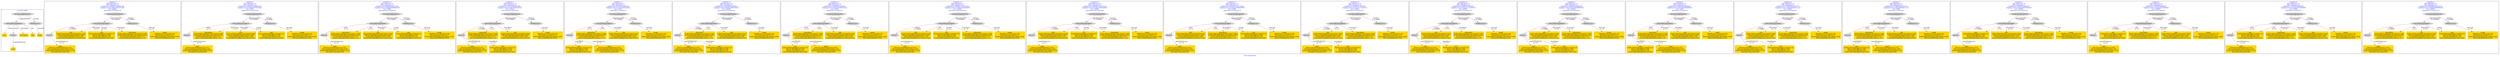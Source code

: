 digraph n0 {
fontcolor="blue"
remincross="true"
label="s16-s-hammer.xml"
subgraph cluster_0 {
label="1-correct model"
n2[style="filled",color="white",fillcolor="lightgray",label="CulturalHeritageObject1"];
n3[shape="plaintext",style="filled",fillcolor="gold",label="year"];
n4[style="filled",color="white",fillcolor="lightgray",label="Person1"];
n5[shape="plaintext",style="filled",fillcolor="gold",label="description"];
n6[shape="plaintext",style="filled",fillcolor="gold",label="title"];
n7[shape="plaintext",style="filled",fillcolor="gold",label="artist"];
n8[style="filled",color="white",fillcolor="lightgray",label="EuropeanaAggregation1"];
n9[style="filled",color="white",fillcolor="lightgray",label="WebResource1"];
n10[shape="plaintext",style="filled",fillcolor="gold",label="image"];
}
subgraph cluster_1 {
label="candidate 0\nlink coherence:1.0\nnode coherence:1.0\nconfidence:0.48188121994887306\nmapping score:0.560627073316291\ncost:7.99983\n-precision:0.75-recall:0.75"
n12[style="filled",color="white",fillcolor="lightgray",label="CulturalHeritageObject1"];
n13[style="filled",color="white",fillcolor="lightgray",label="Person1"];
n14[style="filled",color="white",fillcolor="lightgray",label="EuropeanaAggregation1"];
n15[style="filled",color="white",fillcolor="lightgray",label="WebResource1"];
n16[shape="plaintext",style="filled",fillcolor="gold",label="image\n[WebResource,classLink,0.79]\n[Document,classLink,0.137]\n[CulturalHeritageObject,description,0.054]\n[Person,dateOfDeath,0.019]"];
n17[shape="plaintext",style="filled",fillcolor="gold",label="artist\n[Person,nameOfThePerson,0.472]\n[Person,biographicalInformation,0.26]\n[CulturalHeritageObject,description,0.178]\n[Document,classLink,0.09]"];
n18[shape="plaintext",style="filled",fillcolor="gold",label="title\n[CulturalHeritageObject,description,0.443]\n[Person,biographicalInformation,0.309]\n[CulturalHeritageObject,title,0.188]\n[CulturalHeritageObject,provenance,0.06]"];
n19[shape="plaintext",style="filled",fillcolor="gold",label="year\n[CulturalHeritageObject,created,0.31]\n[Person,dateOfBirth,0.305]\n[Person,dateOfDeath,0.29]\n[CulturalHeritageObject,title,0.095]"];
n20[shape="plaintext",style="filled",fillcolor="gold",label="description\n[CulturalHeritageObject,provenance,0.395]\n[CulturalHeritageObject,description,0.291]\n[CulturalHeritageObject,title,0.177]\n[Person,biographicalInformation,0.137]"];
}
subgraph cluster_2 {
label="candidate 1\nlink coherence:1.0\nnode coherence:1.0\nconfidence:0.48188121994887306\nmapping score:0.560627073316291\ncost:7.9999\n-precision:0.62-recall:0.62"
n22[style="filled",color="white",fillcolor="lightgray",label="CulturalHeritageObject1"];
n23[style="filled",color="white",fillcolor="lightgray",label="Person2"];
n24[style="filled",color="white",fillcolor="lightgray",label="EuropeanaAggregation1"];
n25[style="filled",color="white",fillcolor="lightgray",label="WebResource1"];
n26[shape="plaintext",style="filled",fillcolor="gold",label="image\n[WebResource,classLink,0.79]\n[Document,classLink,0.137]\n[CulturalHeritageObject,description,0.054]\n[Person,dateOfDeath,0.019]"];
n27[shape="plaintext",style="filled",fillcolor="gold",label="description\n[CulturalHeritageObject,provenance,0.395]\n[CulturalHeritageObject,description,0.291]\n[CulturalHeritageObject,title,0.177]\n[Person,biographicalInformation,0.137]"];
n28[shape="plaintext",style="filled",fillcolor="gold",label="title\n[CulturalHeritageObject,description,0.443]\n[Person,biographicalInformation,0.309]\n[CulturalHeritageObject,title,0.188]\n[CulturalHeritageObject,provenance,0.06]"];
n29[shape="plaintext",style="filled",fillcolor="gold",label="year\n[CulturalHeritageObject,created,0.31]\n[Person,dateOfBirth,0.305]\n[Person,dateOfDeath,0.29]\n[CulturalHeritageObject,title,0.095]"];
n30[shape="plaintext",style="filled",fillcolor="gold",label="artist\n[Person,nameOfThePerson,0.472]\n[Person,biographicalInformation,0.26]\n[CulturalHeritageObject,description,0.178]\n[Document,classLink,0.09]"];
}
subgraph cluster_3 {
label="candidate 10\nlink coherence:1.0\nnode coherence:1.0\nconfidence:0.43829867838123243\nmapping score:0.5460995594604108\ncost:7.9999\n-precision:0.62-recall:0.62"
n32[style="filled",color="white",fillcolor="lightgray",label="CulturalHeritageObject1"];
n33[style="filled",color="white",fillcolor="lightgray",label="Person2"];
n34[style="filled",color="white",fillcolor="lightgray",label="EuropeanaAggregation1"];
n35[style="filled",color="white",fillcolor="lightgray",label="WebResource1"];
n36[shape="plaintext",style="filled",fillcolor="gold",label="image\n[WebResource,classLink,0.79]\n[Document,classLink,0.137]\n[CulturalHeritageObject,description,0.054]\n[Person,dateOfDeath,0.019]"];
n37[shape="plaintext",style="filled",fillcolor="gold",label="description\n[CulturalHeritageObject,provenance,0.395]\n[CulturalHeritageObject,description,0.291]\n[CulturalHeritageObject,title,0.177]\n[Person,biographicalInformation,0.137]"];
n38[shape="plaintext",style="filled",fillcolor="gold",label="title\n[CulturalHeritageObject,description,0.443]\n[Person,biographicalInformation,0.309]\n[CulturalHeritageObject,title,0.188]\n[CulturalHeritageObject,provenance,0.06]"];
n39[shape="plaintext",style="filled",fillcolor="gold",label="year\n[CulturalHeritageObject,created,0.31]\n[Person,dateOfBirth,0.305]\n[Person,dateOfDeath,0.29]\n[CulturalHeritageObject,title,0.095]"];
n40[shape="plaintext",style="filled",fillcolor="gold",label="artist\n[Person,nameOfThePerson,0.472]\n[Person,biographicalInformation,0.26]\n[CulturalHeritageObject,description,0.178]\n[Document,classLink,0.09]"];
}
subgraph cluster_4 {
label="candidate 11\nlink coherence:1.0\nnode coherence:1.0\nconfidence:0.4373340783003661\nmapping score:0.545778026100122\ncost:7.99983\n-precision:0.62-recall:0.62"
n42[style="filled",color="white",fillcolor="lightgray",label="CulturalHeritageObject1"];
n43[style="filled",color="white",fillcolor="lightgray",label="Person1"];
n44[style="filled",color="white",fillcolor="lightgray",label="EuropeanaAggregation1"];
n45[style="filled",color="white",fillcolor="lightgray",label="WebResource1"];
n46[shape="plaintext",style="filled",fillcolor="gold",label="image\n[WebResource,classLink,0.79]\n[Document,classLink,0.137]\n[CulturalHeritageObject,description,0.054]\n[Person,dateOfDeath,0.019]"];
n47[shape="plaintext",style="filled",fillcolor="gold",label="description\n[CulturalHeritageObject,provenance,0.395]\n[CulturalHeritageObject,description,0.291]\n[CulturalHeritageObject,title,0.177]\n[Person,biographicalInformation,0.137]"];
n48[shape="plaintext",style="filled",fillcolor="gold",label="artist\n[Person,nameOfThePerson,0.472]\n[Person,biographicalInformation,0.26]\n[CulturalHeritageObject,description,0.178]\n[Document,classLink,0.09]"];
n49[shape="plaintext",style="filled",fillcolor="gold",label="year\n[CulturalHeritageObject,created,0.31]\n[Person,dateOfBirth,0.305]\n[Person,dateOfDeath,0.29]\n[CulturalHeritageObject,title,0.095]"];
n50[shape="plaintext",style="filled",fillcolor="gold",label="title\n[CulturalHeritageObject,description,0.443]\n[Person,biographicalInformation,0.309]\n[CulturalHeritageObject,title,0.188]\n[CulturalHeritageObject,provenance,0.06]"];
}
subgraph cluster_5 {
label="candidate 12\nlink coherence:1.0\nnode coherence:1.0\nconfidence:0.4373340783003661\nmapping score:0.545778026100122\ncost:7.9999\n-precision:0.5-recall:0.5"
n52[style="filled",color="white",fillcolor="lightgray",label="CulturalHeritageObject1"];
n53[style="filled",color="white",fillcolor="lightgray",label="Person2"];
n54[style="filled",color="white",fillcolor="lightgray",label="EuropeanaAggregation1"];
n55[style="filled",color="white",fillcolor="lightgray",label="WebResource1"];
n56[shape="plaintext",style="filled",fillcolor="gold",label="image\n[WebResource,classLink,0.79]\n[Document,classLink,0.137]\n[CulturalHeritageObject,description,0.054]\n[Person,dateOfDeath,0.019]"];
n57[shape="plaintext",style="filled",fillcolor="gold",label="description\n[CulturalHeritageObject,provenance,0.395]\n[CulturalHeritageObject,description,0.291]\n[CulturalHeritageObject,title,0.177]\n[Person,biographicalInformation,0.137]"];
n58[shape="plaintext",style="filled",fillcolor="gold",label="year\n[CulturalHeritageObject,created,0.31]\n[Person,dateOfBirth,0.305]\n[Person,dateOfDeath,0.29]\n[CulturalHeritageObject,title,0.095]"];
n59[shape="plaintext",style="filled",fillcolor="gold",label="title\n[CulturalHeritageObject,description,0.443]\n[Person,biographicalInformation,0.309]\n[CulturalHeritageObject,title,0.188]\n[CulturalHeritageObject,provenance,0.06]"];
n60[shape="plaintext",style="filled",fillcolor="gold",label="artist\n[Person,nameOfThePerson,0.472]\n[Person,biographicalInformation,0.26]\n[CulturalHeritageObject,description,0.178]\n[Document,classLink,0.09]"];
}
subgraph cluster_6 {
label="candidate 13\nlink coherence:1.0\nnode coherence:1.0\nconfidence:0.4342862072256941\nmapping score:0.5447620690752314\ncost:7.99983\n-precision:0.62-recall:0.62"
n62[style="filled",color="white",fillcolor="lightgray",label="CulturalHeritageObject1"];
n63[style="filled",color="white",fillcolor="lightgray",label="Person1"];
n64[style="filled",color="white",fillcolor="lightgray",label="EuropeanaAggregation1"];
n65[style="filled",color="white",fillcolor="lightgray",label="WebResource1"];
n66[shape="plaintext",style="filled",fillcolor="gold",label="image\n[WebResource,classLink,0.79]\n[Document,classLink,0.137]\n[CulturalHeritageObject,description,0.054]\n[Person,dateOfDeath,0.019]"];
n67[shape="plaintext",style="filled",fillcolor="gold",label="description\n[CulturalHeritageObject,provenance,0.395]\n[CulturalHeritageObject,description,0.291]\n[CulturalHeritageObject,title,0.177]\n[Person,biographicalInformation,0.137]"];
n68[shape="plaintext",style="filled",fillcolor="gold",label="artist\n[Person,nameOfThePerson,0.472]\n[Person,biographicalInformation,0.26]\n[CulturalHeritageObject,description,0.178]\n[Document,classLink,0.09]"];
n69[shape="plaintext",style="filled",fillcolor="gold",label="title\n[CulturalHeritageObject,description,0.443]\n[Person,biographicalInformation,0.309]\n[CulturalHeritageObject,title,0.188]\n[CulturalHeritageObject,provenance,0.06]"];
n70[shape="plaintext",style="filled",fillcolor="gold",label="year\n[CulturalHeritageObject,created,0.31]\n[Person,dateOfBirth,0.305]\n[Person,dateOfDeath,0.29]\n[CulturalHeritageObject,title,0.095]"];
}
subgraph cluster_7 {
label="candidate 14\nlink coherence:1.0\nnode coherence:1.0\nconfidence:0.4342862072256941\nmapping score:0.5447620690752314\ncost:7.9999\n-precision:0.5-recall:0.5"
n72[style="filled",color="white",fillcolor="lightgray",label="CulturalHeritageObject1"];
n73[style="filled",color="white",fillcolor="lightgray",label="Person2"];
n74[style="filled",color="white",fillcolor="lightgray",label="EuropeanaAggregation1"];
n75[style="filled",color="white",fillcolor="lightgray",label="WebResource1"];
n76[shape="plaintext",style="filled",fillcolor="gold",label="image\n[WebResource,classLink,0.79]\n[Document,classLink,0.137]\n[CulturalHeritageObject,description,0.054]\n[Person,dateOfDeath,0.019]"];
n77[shape="plaintext",style="filled",fillcolor="gold",label="description\n[CulturalHeritageObject,provenance,0.395]\n[CulturalHeritageObject,description,0.291]\n[CulturalHeritageObject,title,0.177]\n[Person,biographicalInformation,0.137]"];
n78[shape="plaintext",style="filled",fillcolor="gold",label="title\n[CulturalHeritageObject,description,0.443]\n[Person,biographicalInformation,0.309]\n[CulturalHeritageObject,title,0.188]\n[CulturalHeritageObject,provenance,0.06]"];
n79[shape="plaintext",style="filled",fillcolor="gold",label="year\n[CulturalHeritageObject,created,0.31]\n[Person,dateOfBirth,0.305]\n[Person,dateOfDeath,0.29]\n[CulturalHeritageObject,title,0.095]"];
n80[shape="plaintext",style="filled",fillcolor="gold",label="artist\n[Person,nameOfThePerson,0.472]\n[Person,biographicalInformation,0.26]\n[CulturalHeritageObject,description,0.178]\n[Document,classLink,0.09]"];
}
subgraph cluster_8 {
label="candidate 15\nlink coherence:1.0\nnode coherence:1.0\nconfidence:0.43092811393142333\nmapping score:0.5436427046438078\ncost:7.99983\n-precision:0.88-recall:0.88"
n82[style="filled",color="white",fillcolor="lightgray",label="CulturalHeritageObject1"];
n83[style="filled",color="white",fillcolor="lightgray",label="Person1"];
n84[style="filled",color="white",fillcolor="lightgray",label="EuropeanaAggregation1"];
n85[style="filled",color="white",fillcolor="lightgray",label="WebResource1"];
n86[shape="plaintext",style="filled",fillcolor="gold",label="image\n[WebResource,classLink,0.79]\n[Document,classLink,0.137]\n[CulturalHeritageObject,description,0.054]\n[Person,dateOfDeath,0.019]"];
n87[shape="plaintext",style="filled",fillcolor="gold",label="title\n[CulturalHeritageObject,description,0.443]\n[Person,biographicalInformation,0.309]\n[CulturalHeritageObject,title,0.188]\n[CulturalHeritageObject,provenance,0.06]"];
n88[shape="plaintext",style="filled",fillcolor="gold",label="artist\n[Person,nameOfThePerson,0.472]\n[Person,biographicalInformation,0.26]\n[CulturalHeritageObject,description,0.178]\n[Document,classLink,0.09]"];
n89[shape="plaintext",style="filled",fillcolor="gold",label="year\n[CulturalHeritageObject,created,0.31]\n[Person,dateOfBirth,0.305]\n[Person,dateOfDeath,0.29]\n[CulturalHeritageObject,title,0.095]"];
n90[shape="plaintext",style="filled",fillcolor="gold",label="description\n[CulturalHeritageObject,provenance,0.395]\n[CulturalHeritageObject,description,0.291]\n[CulturalHeritageObject,title,0.177]\n[Person,biographicalInformation,0.137]"];
}
subgraph cluster_9 {
label="candidate 16\nlink coherence:1.0\nnode coherence:1.0\nconfidence:0.43092811393142333\nmapping score:0.5436427046438078\ncost:7.99987\n-precision:0.88-recall:0.88"
n92[style="filled",color="white",fillcolor="lightgray",label="CulturalHeritageObject1"];
n93[style="filled",color="white",fillcolor="lightgray",label="Person1"];
n94[style="filled",color="white",fillcolor="lightgray",label="EuropeanaAggregation1"];
n95[style="filled",color="white",fillcolor="lightgray",label="WebResource2"];
n96[shape="plaintext",style="filled",fillcolor="gold",label="image\n[WebResource,classLink,0.79]\n[Document,classLink,0.137]\n[CulturalHeritageObject,description,0.054]\n[Person,dateOfDeath,0.019]"];
n97[shape="plaintext",style="filled",fillcolor="gold",label="title\n[CulturalHeritageObject,description,0.443]\n[Person,biographicalInformation,0.309]\n[CulturalHeritageObject,title,0.188]\n[CulturalHeritageObject,provenance,0.06]"];
n98[shape="plaintext",style="filled",fillcolor="gold",label="artist\n[Person,nameOfThePerson,0.472]\n[Person,biographicalInformation,0.26]\n[CulturalHeritageObject,description,0.178]\n[Document,classLink,0.09]"];
n99[shape="plaintext",style="filled",fillcolor="gold",label="year\n[CulturalHeritageObject,created,0.31]\n[Person,dateOfBirth,0.305]\n[Person,dateOfDeath,0.29]\n[CulturalHeritageObject,title,0.095]"];
n100[shape="plaintext",style="filled",fillcolor="gold",label="description\n[CulturalHeritageObject,provenance,0.395]\n[CulturalHeritageObject,description,0.291]\n[CulturalHeritageObject,title,0.177]\n[Person,biographicalInformation,0.137]"];
}
subgraph cluster_10 {
label="candidate 17\nlink coherence:1.0\nnode coherence:1.0\nconfidence:0.43092811393142333\nmapping score:0.5436427046438078\ncost:7.9999\n-precision:0.75-recall:0.75"
n102[style="filled",color="white",fillcolor="lightgray",label="CulturalHeritageObject1"];
n103[style="filled",color="white",fillcolor="lightgray",label="Person2"];
n104[style="filled",color="white",fillcolor="lightgray",label="EuropeanaAggregation1"];
n105[style="filled",color="white",fillcolor="lightgray",label="WebResource1"];
n106[shape="plaintext",style="filled",fillcolor="gold",label="image\n[WebResource,classLink,0.79]\n[Document,classLink,0.137]\n[CulturalHeritageObject,description,0.054]\n[Person,dateOfDeath,0.019]"];
n107[shape="plaintext",style="filled",fillcolor="gold",label="title\n[CulturalHeritageObject,description,0.443]\n[Person,biographicalInformation,0.309]\n[CulturalHeritageObject,title,0.188]\n[CulturalHeritageObject,provenance,0.06]"];
n108[shape="plaintext",style="filled",fillcolor="gold",label="description\n[CulturalHeritageObject,provenance,0.395]\n[CulturalHeritageObject,description,0.291]\n[CulturalHeritageObject,title,0.177]\n[Person,biographicalInformation,0.137]"];
n109[shape="plaintext",style="filled",fillcolor="gold",label="year\n[CulturalHeritageObject,created,0.31]\n[Person,dateOfBirth,0.305]\n[Person,dateOfDeath,0.29]\n[CulturalHeritageObject,title,0.095]"];
n110[shape="plaintext",style="filled",fillcolor="gold",label="artist\n[Person,nameOfThePerson,0.472]\n[Person,biographicalInformation,0.26]\n[CulturalHeritageObject,description,0.178]\n[Document,classLink,0.09]"];
}
subgraph cluster_11 {
label="candidate 18\nlink coherence:1.0\nnode coherence:1.0\nconfidence:0.429963513850557\nmapping score:0.543321171283519\ncost:7.99983\n-precision:0.75-recall:0.75"
n112[style="filled",color="white",fillcolor="lightgray",label="CulturalHeritageObject1"];
n113[style="filled",color="white",fillcolor="lightgray",label="Person1"];
n114[style="filled",color="white",fillcolor="lightgray",label="EuropeanaAggregation1"];
n115[style="filled",color="white",fillcolor="lightgray",label="WebResource1"];
n116[shape="plaintext",style="filled",fillcolor="gold",label="image\n[WebResource,classLink,0.79]\n[Document,classLink,0.137]\n[CulturalHeritageObject,description,0.054]\n[Person,dateOfDeath,0.019]"];
n117[shape="plaintext",style="filled",fillcolor="gold",label="title\n[CulturalHeritageObject,description,0.443]\n[Person,biographicalInformation,0.309]\n[CulturalHeritageObject,title,0.188]\n[CulturalHeritageObject,provenance,0.06]"];
n118[shape="plaintext",style="filled",fillcolor="gold",label="artist\n[Person,nameOfThePerson,0.472]\n[Person,biographicalInformation,0.26]\n[CulturalHeritageObject,description,0.178]\n[Document,classLink,0.09]"];
n119[shape="plaintext",style="filled",fillcolor="gold",label="year\n[CulturalHeritageObject,created,0.31]\n[Person,dateOfBirth,0.305]\n[Person,dateOfDeath,0.29]\n[CulturalHeritageObject,title,0.095]"];
n120[shape="plaintext",style="filled",fillcolor="gold",label="description\n[CulturalHeritageObject,provenance,0.395]\n[CulturalHeritageObject,description,0.291]\n[CulturalHeritageObject,title,0.177]\n[Person,biographicalInformation,0.137]"];
}
subgraph cluster_12 {
label="candidate 19\nlink coherence:1.0\nnode coherence:1.0\nconfidence:0.429963513850557\nmapping score:0.543321171283519\ncost:7.99987\n-precision:0.75-recall:0.75"
n122[style="filled",color="white",fillcolor="lightgray",label="CulturalHeritageObject1"];
n123[style="filled",color="white",fillcolor="lightgray",label="Person1"];
n124[style="filled",color="white",fillcolor="lightgray",label="EuropeanaAggregation1"];
n125[style="filled",color="white",fillcolor="lightgray",label="WebResource2"];
n126[shape="plaintext",style="filled",fillcolor="gold",label="image\n[WebResource,classLink,0.79]\n[Document,classLink,0.137]\n[CulturalHeritageObject,description,0.054]\n[Person,dateOfDeath,0.019]"];
n127[shape="plaintext",style="filled",fillcolor="gold",label="title\n[CulturalHeritageObject,description,0.443]\n[Person,biographicalInformation,0.309]\n[CulturalHeritageObject,title,0.188]\n[CulturalHeritageObject,provenance,0.06]"];
n128[shape="plaintext",style="filled",fillcolor="gold",label="artist\n[Person,nameOfThePerson,0.472]\n[Person,biographicalInformation,0.26]\n[CulturalHeritageObject,description,0.178]\n[Document,classLink,0.09]"];
n129[shape="plaintext",style="filled",fillcolor="gold",label="year\n[CulturalHeritageObject,created,0.31]\n[Person,dateOfBirth,0.305]\n[Person,dateOfDeath,0.29]\n[CulturalHeritageObject,title,0.095]"];
n130[shape="plaintext",style="filled",fillcolor="gold",label="description\n[CulturalHeritageObject,provenance,0.395]\n[CulturalHeritageObject,description,0.291]\n[CulturalHeritageObject,title,0.177]\n[Person,biographicalInformation,0.137]"];
}
subgraph cluster_13 {
label="candidate 2\nlink coherence:1.0\nnode coherence:1.0\nconfidence:0.4809166198680067\nmapping score:0.5603055399560023\ncost:7.99983\n-precision:0.62-recall:0.62"
n132[style="filled",color="white",fillcolor="lightgray",label="CulturalHeritageObject1"];
n133[style="filled",color="white",fillcolor="lightgray",label="Person1"];
n134[style="filled",color="white",fillcolor="lightgray",label="EuropeanaAggregation1"];
n135[style="filled",color="white",fillcolor="lightgray",label="WebResource1"];
n136[shape="plaintext",style="filled",fillcolor="gold",label="image\n[WebResource,classLink,0.79]\n[Document,classLink,0.137]\n[CulturalHeritageObject,description,0.054]\n[Person,dateOfDeath,0.019]"];
n137[shape="plaintext",style="filled",fillcolor="gold",label="artist\n[Person,nameOfThePerson,0.472]\n[Person,biographicalInformation,0.26]\n[CulturalHeritageObject,description,0.178]\n[Document,classLink,0.09]"];
n138[shape="plaintext",style="filled",fillcolor="gold",label="year\n[CulturalHeritageObject,created,0.31]\n[Person,dateOfBirth,0.305]\n[Person,dateOfDeath,0.29]\n[CulturalHeritageObject,title,0.095]"];
n139[shape="plaintext",style="filled",fillcolor="gold",label="title\n[CulturalHeritageObject,description,0.443]\n[Person,biographicalInformation,0.309]\n[CulturalHeritageObject,title,0.188]\n[CulturalHeritageObject,provenance,0.06]"];
n140[shape="plaintext",style="filled",fillcolor="gold",label="description\n[CulturalHeritageObject,provenance,0.395]\n[CulturalHeritageObject,description,0.291]\n[CulturalHeritageObject,title,0.177]\n[Person,biographicalInformation,0.137]"];
}
subgraph cluster_14 {
label="candidate 3\nlink coherence:1.0\nnode coherence:1.0\nconfidence:0.4809166198680067\nmapping score:0.5603055399560023\ncost:7.9999\n-precision:0.5-recall:0.5"
n142[style="filled",color="white",fillcolor="lightgray",label="CulturalHeritageObject1"];
n143[style="filled",color="white",fillcolor="lightgray",label="Person2"];
n144[style="filled",color="white",fillcolor="lightgray",label="EuropeanaAggregation1"];
n145[style="filled",color="white",fillcolor="lightgray",label="WebResource1"];
n146[shape="plaintext",style="filled",fillcolor="gold",label="image\n[WebResource,classLink,0.79]\n[Document,classLink,0.137]\n[CulturalHeritageObject,description,0.054]\n[Person,dateOfDeath,0.019]"];
n147[shape="plaintext",style="filled",fillcolor="gold",label="description\n[CulturalHeritageObject,provenance,0.395]\n[CulturalHeritageObject,description,0.291]\n[CulturalHeritageObject,title,0.177]\n[Person,biographicalInformation,0.137]"];
n148[shape="plaintext",style="filled",fillcolor="gold",label="year\n[CulturalHeritageObject,created,0.31]\n[Person,dateOfBirth,0.305]\n[Person,dateOfDeath,0.29]\n[CulturalHeritageObject,title,0.095]"];
n149[shape="plaintext",style="filled",fillcolor="gold",label="title\n[CulturalHeritageObject,description,0.443]\n[Person,biographicalInformation,0.309]\n[CulturalHeritageObject,title,0.188]\n[CulturalHeritageObject,provenance,0.06]"];
n150[shape="plaintext",style="filled",fillcolor="gold",label="artist\n[Person,nameOfThePerson,0.472]\n[Person,biographicalInformation,0.26]\n[CulturalHeritageObject,description,0.178]\n[Document,classLink,0.09]"];
}
subgraph cluster_15 {
label="candidate 4\nlink coherence:1.0\nnode coherence:1.0\nconfidence:0.47786874879333474\nmapping score:0.5592895829311116\ncost:7.99983\n-precision:0.62-recall:0.62"
n152[style="filled",color="white",fillcolor="lightgray",label="CulturalHeritageObject1"];
n153[style="filled",color="white",fillcolor="lightgray",label="Person1"];
n154[style="filled",color="white",fillcolor="lightgray",label="EuropeanaAggregation1"];
n155[style="filled",color="white",fillcolor="lightgray",label="WebResource1"];
n156[shape="plaintext",style="filled",fillcolor="gold",label="image\n[WebResource,classLink,0.79]\n[Document,classLink,0.137]\n[CulturalHeritageObject,description,0.054]\n[Person,dateOfDeath,0.019]"];
n157[shape="plaintext",style="filled",fillcolor="gold",label="artist\n[Person,nameOfThePerson,0.472]\n[Person,biographicalInformation,0.26]\n[CulturalHeritageObject,description,0.178]\n[Document,classLink,0.09]"];
n158[shape="plaintext",style="filled",fillcolor="gold",label="title\n[CulturalHeritageObject,description,0.443]\n[Person,biographicalInformation,0.309]\n[CulturalHeritageObject,title,0.188]\n[CulturalHeritageObject,provenance,0.06]"];
n159[shape="plaintext",style="filled",fillcolor="gold",label="description\n[CulturalHeritageObject,provenance,0.395]\n[CulturalHeritageObject,description,0.291]\n[CulturalHeritageObject,title,0.177]\n[Person,biographicalInformation,0.137]"];
n160[shape="plaintext",style="filled",fillcolor="gold",label="year\n[CulturalHeritageObject,created,0.31]\n[Person,dateOfBirth,0.305]\n[Person,dateOfDeath,0.29]\n[CulturalHeritageObject,title,0.095]"];
}
subgraph cluster_16 {
label="candidate 5\nlink coherence:1.0\nnode coherence:1.0\nconfidence:0.47786874879333474\nmapping score:0.5592895829311116\ncost:7.9999\n-precision:0.5-recall:0.5"
n162[style="filled",color="white",fillcolor="lightgray",label="CulturalHeritageObject1"];
n163[style="filled",color="white",fillcolor="lightgray",label="Person2"];
n164[style="filled",color="white",fillcolor="lightgray",label="EuropeanaAggregation1"];
n165[style="filled",color="white",fillcolor="lightgray",label="WebResource1"];
n166[shape="plaintext",style="filled",fillcolor="gold",label="image\n[WebResource,classLink,0.79]\n[Document,classLink,0.137]\n[CulturalHeritageObject,description,0.054]\n[Person,dateOfDeath,0.019]"];
n167[shape="plaintext",style="filled",fillcolor="gold",label="description\n[CulturalHeritageObject,provenance,0.395]\n[CulturalHeritageObject,description,0.291]\n[CulturalHeritageObject,title,0.177]\n[Person,biographicalInformation,0.137]"];
n168[shape="plaintext",style="filled",fillcolor="gold",label="title\n[CulturalHeritageObject,description,0.443]\n[Person,biographicalInformation,0.309]\n[CulturalHeritageObject,title,0.188]\n[CulturalHeritageObject,provenance,0.06]"];
n169[shape="plaintext",style="filled",fillcolor="gold",label="year\n[CulturalHeritageObject,created,0.31]\n[Person,dateOfBirth,0.305]\n[Person,dateOfDeath,0.29]\n[CulturalHeritageObject,title,0.095]"];
n170[shape="plaintext",style="filled",fillcolor="gold",label="artist\n[Person,nameOfThePerson,0.472]\n[Person,biographicalInformation,0.26]\n[CulturalHeritageObject,description,0.178]\n[Document,classLink,0.09]"];
}
subgraph cluster_17 {
label="candidate 6\nlink coherence:1.0\nnode coherence:1.0\nconfidence:0.438788782664057\nmapping score:0.5462629275546856\ncost:7.99983\n-precision:0.62-recall:0.62"
n172[style="filled",color="white",fillcolor="lightgray",label="CulturalHeritageObject1"];
n173[style="filled",color="white",fillcolor="lightgray",label="Person1"];
n174[style="filled",color="white",fillcolor="lightgray",label="EuropeanaAggregation1"];
n175[style="filled",color="white",fillcolor="lightgray",label="WebResource1"];
n176[shape="plaintext",style="filled",fillcolor="gold",label="image\n[WebResource,classLink,0.79]\n[Document,classLink,0.137]\n[CulturalHeritageObject,description,0.054]\n[Person,dateOfDeath,0.019]"];
n177[shape="plaintext",style="filled",fillcolor="gold",label="year\n[CulturalHeritageObject,created,0.31]\n[Person,dateOfBirth,0.305]\n[Person,dateOfDeath,0.29]\n[CulturalHeritageObject,title,0.095]"];
n178[shape="plaintext",style="filled",fillcolor="gold",label="artist\n[Person,nameOfThePerson,0.472]\n[Person,biographicalInformation,0.26]\n[CulturalHeritageObject,description,0.178]\n[Document,classLink,0.09]"];
n179[shape="plaintext",style="filled",fillcolor="gold",label="title\n[CulturalHeritageObject,description,0.443]\n[Person,biographicalInformation,0.309]\n[CulturalHeritageObject,title,0.188]\n[CulturalHeritageObject,provenance,0.06]"];
n180[shape="plaintext",style="filled",fillcolor="gold",label="description\n[CulturalHeritageObject,provenance,0.395]\n[CulturalHeritageObject,description,0.291]\n[CulturalHeritageObject,title,0.177]\n[Person,biographicalInformation,0.137]"];
}
subgraph cluster_18 {
label="candidate 7\nlink coherence:1.0\nnode coherence:1.0\nconfidence:0.438788782664057\nmapping score:0.5462629275546856\ncost:7.99987\n-precision:0.62-recall:0.62"
n182[style="filled",color="white",fillcolor="lightgray",label="CulturalHeritageObject1"];
n183[style="filled",color="white",fillcolor="lightgray",label="Person1"];
n184[style="filled",color="white",fillcolor="lightgray",label="EuropeanaAggregation1"];
n185[style="filled",color="white",fillcolor="lightgray",label="WebResource2"];
n186[shape="plaintext",style="filled",fillcolor="gold",label="image\n[WebResource,classLink,0.79]\n[Document,classLink,0.137]\n[CulturalHeritageObject,description,0.054]\n[Person,dateOfDeath,0.019]"];
n187[shape="plaintext",style="filled",fillcolor="gold",label="year\n[CulturalHeritageObject,created,0.31]\n[Person,dateOfBirth,0.305]\n[Person,dateOfDeath,0.29]\n[CulturalHeritageObject,title,0.095]"];
n188[shape="plaintext",style="filled",fillcolor="gold",label="description\n[CulturalHeritageObject,provenance,0.395]\n[CulturalHeritageObject,description,0.291]\n[CulturalHeritageObject,title,0.177]\n[Person,biographicalInformation,0.137]"];
n189[shape="plaintext",style="filled",fillcolor="gold",label="artist\n[Person,nameOfThePerson,0.472]\n[Person,biographicalInformation,0.26]\n[CulturalHeritageObject,description,0.178]\n[Document,classLink,0.09]"];
n190[shape="plaintext",style="filled",fillcolor="gold",label="title\n[CulturalHeritageObject,description,0.443]\n[Person,biographicalInformation,0.309]\n[CulturalHeritageObject,title,0.188]\n[CulturalHeritageObject,provenance,0.06]"];
}
subgraph cluster_19 {
label="candidate 8\nlink coherence:1.0\nnode coherence:1.0\nconfidence:0.438788782664057\nmapping score:0.5462629275546856\ncost:7.9999\n-precision:0.5-recall:0.5"
n192[style="filled",color="white",fillcolor="lightgray",label="CulturalHeritageObject1"];
n193[style="filled",color="white",fillcolor="lightgray",label="Person2"];
n194[style="filled",color="white",fillcolor="lightgray",label="EuropeanaAggregation1"];
n195[style="filled",color="white",fillcolor="lightgray",label="WebResource1"];
n196[shape="plaintext",style="filled",fillcolor="gold",label="image\n[WebResource,classLink,0.79]\n[Document,classLink,0.137]\n[CulturalHeritageObject,description,0.054]\n[Person,dateOfDeath,0.019]"];
n197[shape="plaintext",style="filled",fillcolor="gold",label="year\n[CulturalHeritageObject,created,0.31]\n[Person,dateOfBirth,0.305]\n[Person,dateOfDeath,0.29]\n[CulturalHeritageObject,title,0.095]"];
n198[shape="plaintext",style="filled",fillcolor="gold",label="description\n[CulturalHeritageObject,provenance,0.395]\n[CulturalHeritageObject,description,0.291]\n[CulturalHeritageObject,title,0.177]\n[Person,biographicalInformation,0.137]"];
n199[shape="plaintext",style="filled",fillcolor="gold",label="title\n[CulturalHeritageObject,description,0.443]\n[Person,biographicalInformation,0.309]\n[CulturalHeritageObject,title,0.188]\n[CulturalHeritageObject,provenance,0.06]"];
n200[shape="plaintext",style="filled",fillcolor="gold",label="artist\n[Person,nameOfThePerson,0.472]\n[Person,biographicalInformation,0.26]\n[CulturalHeritageObject,description,0.178]\n[Document,classLink,0.09]"];
}
subgraph cluster_20 {
label="candidate 9\nlink coherence:1.0\nnode coherence:1.0\nconfidence:0.43829867838123243\nmapping score:0.5460995594604108\ncost:7.99983\n-precision:0.75-recall:0.75"
n202[style="filled",color="white",fillcolor="lightgray",label="CulturalHeritageObject1"];
n203[style="filled",color="white",fillcolor="lightgray",label="Person1"];
n204[style="filled",color="white",fillcolor="lightgray",label="EuropeanaAggregation1"];
n205[style="filled",color="white",fillcolor="lightgray",label="WebResource1"];
n206[shape="plaintext",style="filled",fillcolor="gold",label="image\n[WebResource,classLink,0.79]\n[Document,classLink,0.137]\n[CulturalHeritageObject,description,0.054]\n[Person,dateOfDeath,0.019]"];
n207[shape="plaintext",style="filled",fillcolor="gold",label="description\n[CulturalHeritageObject,provenance,0.395]\n[CulturalHeritageObject,description,0.291]\n[CulturalHeritageObject,title,0.177]\n[Person,biographicalInformation,0.137]"];
n208[shape="plaintext",style="filled",fillcolor="gold",label="artist\n[Person,nameOfThePerson,0.472]\n[Person,biographicalInformation,0.26]\n[CulturalHeritageObject,description,0.178]\n[Document,classLink,0.09]"];
n209[shape="plaintext",style="filled",fillcolor="gold",label="title\n[CulturalHeritageObject,description,0.443]\n[Person,biographicalInformation,0.309]\n[CulturalHeritageObject,title,0.188]\n[CulturalHeritageObject,provenance,0.06]"];
n210[shape="plaintext",style="filled",fillcolor="gold",label="year\n[CulturalHeritageObject,created,0.31]\n[Person,dateOfBirth,0.305]\n[Person,dateOfDeath,0.29]\n[CulturalHeritageObject,title,0.095]"];
}
n2 -> n3[color="brown",fontcolor="black",label="created"]
n2 -> n4[color="brown",fontcolor="black",label="creator"]
n2 -> n5[color="brown",fontcolor="black",label="description"]
n2 -> n6[color="brown",fontcolor="black",label="title"]
n4 -> n7[color="brown",fontcolor="black",label="nameOfThePerson"]
n8 -> n2[color="brown",fontcolor="black",label="aggregatedCHO"]
n8 -> n9[color="brown",fontcolor="black",label="hasView"]
n9 -> n10[color="brown",fontcolor="black",label="classLink"]
n12 -> n13[color="brown",fontcolor="black",label="creator\nw=0.99993"]
n14 -> n12[color="brown",fontcolor="black",label="aggregatedCHO\nw=0.99995"]
n14 -> n15[color="brown",fontcolor="black",label="hasView\nw=0.99995"]
n15 -> n16[color="brown",fontcolor="black",label="classLink\nw=1.0"]
n13 -> n17[color="brown",fontcolor="black",label="nameOfThePerson\nw=1.0"]
n12 -> n18[color="brown",fontcolor="black",label="description\nw=1.0"]
n12 -> n19[color="brown",fontcolor="black",label="created\nw=1.0"]
n12 -> n20[color="brown",fontcolor="black",label="provenance\nw=1.0"]
n22 -> n23[color="brown",fontcolor="black",label="sitter\nw=1.0"]
n24 -> n22[color="brown",fontcolor="black",label="aggregatedCHO\nw=0.99995"]
n24 -> n25[color="brown",fontcolor="black",label="hasView\nw=0.99995"]
n25 -> n26[color="brown",fontcolor="black",label="classLink\nw=1.0"]
n22 -> n27[color="brown",fontcolor="black",label="provenance\nw=1.0"]
n22 -> n28[color="brown",fontcolor="black",label="description\nw=1.0"]
n22 -> n29[color="brown",fontcolor="black",label="created\nw=1.0"]
n23 -> n30[color="brown",fontcolor="black",label="nameOfThePerson\nw=1.0"]
n32 -> n33[color="brown",fontcolor="black",label="sitter\nw=1.0"]
n34 -> n32[color="brown",fontcolor="black",label="aggregatedCHO\nw=0.99995"]
n34 -> n35[color="brown",fontcolor="black",label="hasView\nw=0.99995"]
n35 -> n36[color="brown",fontcolor="black",label="classLink\nw=1.0"]
n32 -> n37[color="brown",fontcolor="black",label="title\nw=1.0"]
n32 -> n38[color="brown",fontcolor="black",label="description\nw=1.0"]
n32 -> n39[color="brown",fontcolor="black",label="created\nw=1.0"]
n33 -> n40[color="brown",fontcolor="black",label="nameOfThePerson\nw=1.0"]
n42 -> n43[color="brown",fontcolor="black",label="creator\nw=0.99993"]
n44 -> n42[color="brown",fontcolor="black",label="aggregatedCHO\nw=0.99995"]
n44 -> n45[color="brown",fontcolor="black",label="hasView\nw=0.99995"]
n45 -> n46[color="brown",fontcolor="black",label="classLink\nw=1.0"]
n42 -> n47[color="brown",fontcolor="black",label="title\nw=1.0"]
n43 -> n48[color="brown",fontcolor="black",label="nameOfThePerson\nw=1.0"]
n43 -> n49[color="brown",fontcolor="black",label="dateOfBirth\nw=1.0"]
n42 -> n50[color="brown",fontcolor="black",label="description\nw=1.0"]
n52 -> n53[color="brown",fontcolor="black",label="sitter\nw=1.0"]
n54 -> n52[color="brown",fontcolor="black",label="aggregatedCHO\nw=0.99995"]
n54 -> n55[color="brown",fontcolor="black",label="hasView\nw=0.99995"]
n55 -> n56[color="brown",fontcolor="black",label="classLink\nw=1.0"]
n52 -> n57[color="brown",fontcolor="black",label="title\nw=1.0"]
n53 -> n58[color="brown",fontcolor="black",label="dateOfBirth\nw=1.0"]
n52 -> n59[color="brown",fontcolor="black",label="description\nw=1.0"]
n53 -> n60[color="brown",fontcolor="black",label="nameOfThePerson\nw=1.0"]
n62 -> n63[color="brown",fontcolor="black",label="creator\nw=0.99993"]
n64 -> n62[color="brown",fontcolor="black",label="aggregatedCHO\nw=0.99995"]
n64 -> n65[color="brown",fontcolor="black",label="hasView\nw=0.99995"]
n65 -> n66[color="brown",fontcolor="black",label="classLink\nw=1.0"]
n62 -> n67[color="brown",fontcolor="black",label="title\nw=1.0"]
n63 -> n68[color="brown",fontcolor="black",label="nameOfThePerson\nw=1.0"]
n62 -> n69[color="brown",fontcolor="black",label="description\nw=1.0"]
n63 -> n70[color="brown",fontcolor="black",label="dateOfDeath\nw=1.0"]
n72 -> n73[color="brown",fontcolor="black",label="sitter\nw=1.0"]
n74 -> n72[color="brown",fontcolor="black",label="aggregatedCHO\nw=0.99995"]
n74 -> n75[color="brown",fontcolor="black",label="hasView\nw=0.99995"]
n75 -> n76[color="brown",fontcolor="black",label="classLink\nw=1.0"]
n72 -> n77[color="brown",fontcolor="black",label="title\nw=1.0"]
n72 -> n78[color="brown",fontcolor="black",label="description\nw=1.0"]
n73 -> n79[color="brown",fontcolor="black",label="dateOfDeath\nw=1.0"]
n73 -> n80[color="brown",fontcolor="black",label="nameOfThePerson\nw=1.0"]
n82 -> n83[color="brown",fontcolor="black",label="creator\nw=0.99993"]
n84 -> n82[color="brown",fontcolor="black",label="aggregatedCHO\nw=0.99995"]
n84 -> n85[color="brown",fontcolor="black",label="hasView\nw=0.99995"]
n85 -> n86[color="brown",fontcolor="black",label="classLink\nw=1.0"]
n82 -> n87[color="brown",fontcolor="black",label="title\nw=1.0"]
n83 -> n88[color="brown",fontcolor="black",label="nameOfThePerson\nw=1.0"]
n82 -> n89[color="brown",fontcolor="black",label="created\nw=1.0"]
n82 -> n90[color="brown",fontcolor="black",label="provenance\nw=1.0"]
n92 -> n93[color="brown",fontcolor="black",label="creator\nw=0.99993"]
n94 -> n92[color="brown",fontcolor="black",label="aggregatedCHO\nw=0.99995"]
n94 -> n95[color="brown",fontcolor="black",label="hasView\nw=0.99999"]
n95 -> n96[color="brown",fontcolor="black",label="classLink\nw=1.0"]
n92 -> n97[color="brown",fontcolor="black",label="title\nw=1.0"]
n93 -> n98[color="brown",fontcolor="black",label="nameOfThePerson\nw=1.0"]
n92 -> n99[color="brown",fontcolor="black",label="created\nw=1.0"]
n92 -> n100[color="brown",fontcolor="black",label="provenance\nw=1.0"]
n102 -> n103[color="brown",fontcolor="black",label="sitter\nw=1.0"]
n104 -> n102[color="brown",fontcolor="black",label="aggregatedCHO\nw=0.99995"]
n104 -> n105[color="brown",fontcolor="black",label="hasView\nw=0.99995"]
n105 -> n106[color="brown",fontcolor="black",label="classLink\nw=1.0"]
n102 -> n107[color="brown",fontcolor="black",label="title\nw=1.0"]
n102 -> n108[color="brown",fontcolor="black",label="provenance\nw=1.0"]
n102 -> n109[color="brown",fontcolor="black",label="created\nw=1.0"]
n103 -> n110[color="brown",fontcolor="black",label="nameOfThePerson\nw=1.0"]
n112 -> n113[color="brown",fontcolor="black",label="creator\nw=0.99993"]
n114 -> n112[color="brown",fontcolor="black",label="aggregatedCHO\nw=0.99995"]
n114 -> n115[color="brown",fontcolor="black",label="hasView\nw=0.99995"]
n115 -> n116[color="brown",fontcolor="black",label="classLink\nw=1.0"]
n112 -> n117[color="brown",fontcolor="black",label="title\nw=1.0"]
n113 -> n118[color="brown",fontcolor="black",label="nameOfThePerson\nw=1.0"]
n113 -> n119[color="brown",fontcolor="black",label="dateOfBirth\nw=1.0"]
n112 -> n120[color="brown",fontcolor="black",label="provenance\nw=1.0"]
n122 -> n123[color="brown",fontcolor="black",label="creator\nw=0.99993"]
n124 -> n122[color="brown",fontcolor="black",label="aggregatedCHO\nw=0.99995"]
n124 -> n125[color="brown",fontcolor="black",label="hasView\nw=0.99999"]
n125 -> n126[color="brown",fontcolor="black",label="classLink\nw=1.0"]
n122 -> n127[color="brown",fontcolor="black",label="title\nw=1.0"]
n123 -> n128[color="brown",fontcolor="black",label="nameOfThePerson\nw=1.0"]
n123 -> n129[color="brown",fontcolor="black",label="dateOfBirth\nw=1.0"]
n122 -> n130[color="brown",fontcolor="black",label="provenance\nw=1.0"]
n132 -> n133[color="brown",fontcolor="black",label="creator\nw=0.99993"]
n134 -> n132[color="brown",fontcolor="black",label="aggregatedCHO\nw=0.99995"]
n134 -> n135[color="brown",fontcolor="black",label="hasView\nw=0.99995"]
n135 -> n136[color="brown",fontcolor="black",label="classLink\nw=1.0"]
n133 -> n137[color="brown",fontcolor="black",label="nameOfThePerson\nw=1.0"]
n133 -> n138[color="brown",fontcolor="black",label="dateOfBirth\nw=1.0"]
n132 -> n139[color="brown",fontcolor="black",label="description\nw=1.0"]
n132 -> n140[color="brown",fontcolor="black",label="provenance\nw=1.0"]
n142 -> n143[color="brown",fontcolor="black",label="sitter\nw=1.0"]
n144 -> n142[color="brown",fontcolor="black",label="aggregatedCHO\nw=0.99995"]
n144 -> n145[color="brown",fontcolor="black",label="hasView\nw=0.99995"]
n145 -> n146[color="brown",fontcolor="black",label="classLink\nw=1.0"]
n142 -> n147[color="brown",fontcolor="black",label="provenance\nw=1.0"]
n143 -> n148[color="brown",fontcolor="black",label="dateOfBirth\nw=1.0"]
n142 -> n149[color="brown",fontcolor="black",label="description\nw=1.0"]
n143 -> n150[color="brown",fontcolor="black",label="nameOfThePerson\nw=1.0"]
n152 -> n153[color="brown",fontcolor="black",label="creator\nw=0.99993"]
n154 -> n152[color="brown",fontcolor="black",label="aggregatedCHO\nw=0.99995"]
n154 -> n155[color="brown",fontcolor="black",label="hasView\nw=0.99995"]
n155 -> n156[color="brown",fontcolor="black",label="classLink\nw=1.0"]
n153 -> n157[color="brown",fontcolor="black",label="nameOfThePerson\nw=1.0"]
n152 -> n158[color="brown",fontcolor="black",label="description\nw=1.0"]
n152 -> n159[color="brown",fontcolor="black",label="provenance\nw=1.0"]
n153 -> n160[color="brown",fontcolor="black",label="dateOfDeath\nw=1.0"]
n162 -> n163[color="brown",fontcolor="black",label="sitter\nw=1.0"]
n164 -> n162[color="brown",fontcolor="black",label="aggregatedCHO\nw=0.99995"]
n164 -> n165[color="brown",fontcolor="black",label="hasView\nw=0.99995"]
n165 -> n166[color="brown",fontcolor="black",label="classLink\nw=1.0"]
n162 -> n167[color="brown",fontcolor="black",label="provenance\nw=1.0"]
n162 -> n168[color="brown",fontcolor="black",label="description\nw=1.0"]
n163 -> n169[color="brown",fontcolor="black",label="dateOfDeath\nw=1.0"]
n163 -> n170[color="brown",fontcolor="black",label="nameOfThePerson\nw=1.0"]
n172 -> n173[color="brown",fontcolor="black",label="creator\nw=0.99993"]
n174 -> n172[color="brown",fontcolor="black",label="aggregatedCHO\nw=0.99995"]
n174 -> n175[color="brown",fontcolor="black",label="hasView\nw=0.99995"]
n175 -> n176[color="brown",fontcolor="black",label="classLink\nw=1.0"]
n172 -> n177[color="brown",fontcolor="black",label="title\nw=1.0"]
n173 -> n178[color="brown",fontcolor="black",label="nameOfThePerson\nw=1.0"]
n172 -> n179[color="brown",fontcolor="black",label="description\nw=1.0"]
n172 -> n180[color="brown",fontcolor="black",label="provenance\nw=1.0"]
n182 -> n183[color="brown",fontcolor="black",label="creator\nw=0.99993"]
n184 -> n182[color="brown",fontcolor="black",label="aggregatedCHO\nw=0.99995"]
n184 -> n185[color="brown",fontcolor="black",label="hasView\nw=0.99999"]
n185 -> n186[color="brown",fontcolor="black",label="classLink\nw=1.0"]
n182 -> n187[color="brown",fontcolor="black",label="title\nw=1.0"]
n182 -> n188[color="brown",fontcolor="black",label="provenance\nw=1.0"]
n183 -> n189[color="brown",fontcolor="black",label="nameOfThePerson\nw=1.0"]
n182 -> n190[color="brown",fontcolor="black",label="description\nw=1.0"]
n192 -> n193[color="brown",fontcolor="black",label="sitter\nw=1.0"]
n194 -> n192[color="brown",fontcolor="black",label="aggregatedCHO\nw=0.99995"]
n194 -> n195[color="brown",fontcolor="black",label="hasView\nw=0.99995"]
n195 -> n196[color="brown",fontcolor="black",label="classLink\nw=1.0"]
n192 -> n197[color="brown",fontcolor="black",label="title\nw=1.0"]
n192 -> n198[color="brown",fontcolor="black",label="provenance\nw=1.0"]
n192 -> n199[color="brown",fontcolor="black",label="description\nw=1.0"]
n193 -> n200[color="brown",fontcolor="black",label="nameOfThePerson\nw=1.0"]
n202 -> n203[color="brown",fontcolor="black",label="creator\nw=0.99993"]
n204 -> n202[color="brown",fontcolor="black",label="aggregatedCHO\nw=0.99995"]
n204 -> n205[color="brown",fontcolor="black",label="hasView\nw=0.99995"]
n205 -> n206[color="brown",fontcolor="black",label="classLink\nw=1.0"]
n202 -> n207[color="brown",fontcolor="black",label="title\nw=1.0"]
n203 -> n208[color="brown",fontcolor="black",label="nameOfThePerson\nw=1.0"]
n202 -> n209[color="brown",fontcolor="black",label="description\nw=1.0"]
n202 -> n210[color="brown",fontcolor="black",label="created\nw=1.0"]
}
